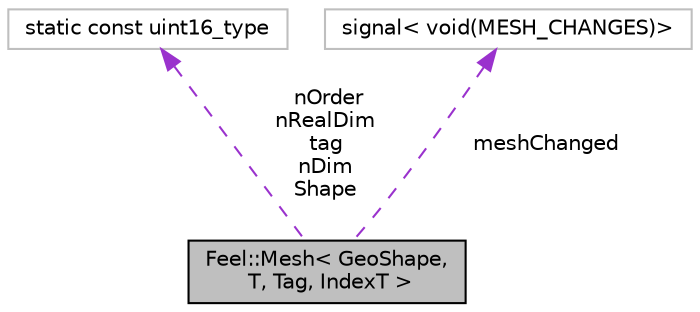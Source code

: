 digraph "Feel::Mesh&lt; GeoShape, T, Tag, IndexT &gt;"
{
 // LATEX_PDF_SIZE
  edge [fontname="Helvetica",fontsize="10",labelfontname="Helvetica",labelfontsize="10"];
  node [fontname="Helvetica",fontsize="10",shape=record];
  Node1 [label="Feel::Mesh\< GeoShape,\l T, Tag, IndexT \>",height=0.2,width=0.4,color="black", fillcolor="grey75", style="filled", fontcolor="black",tooltip="unifying mesh class"];
  Node2 -> Node1 [dir="back",color="darkorchid3",fontsize="10",style="dashed",label=" nOrder\nnRealDim\ntag\nnDim\nShape" ,fontname="Helvetica"];
  Node2 [label="static const uint16_type",height=0.2,width=0.4,color="grey75", fillcolor="white", style="filled",tooltip=" "];
  Node3 -> Node1 [dir="back",color="darkorchid3",fontsize="10",style="dashed",label=" meshChanged" ,fontname="Helvetica"];
  Node3 [label="signal\< void(MESH_CHANGES)\>",height=0.2,width=0.4,color="grey75", fillcolor="white", style="filled",tooltip=" "];
}
